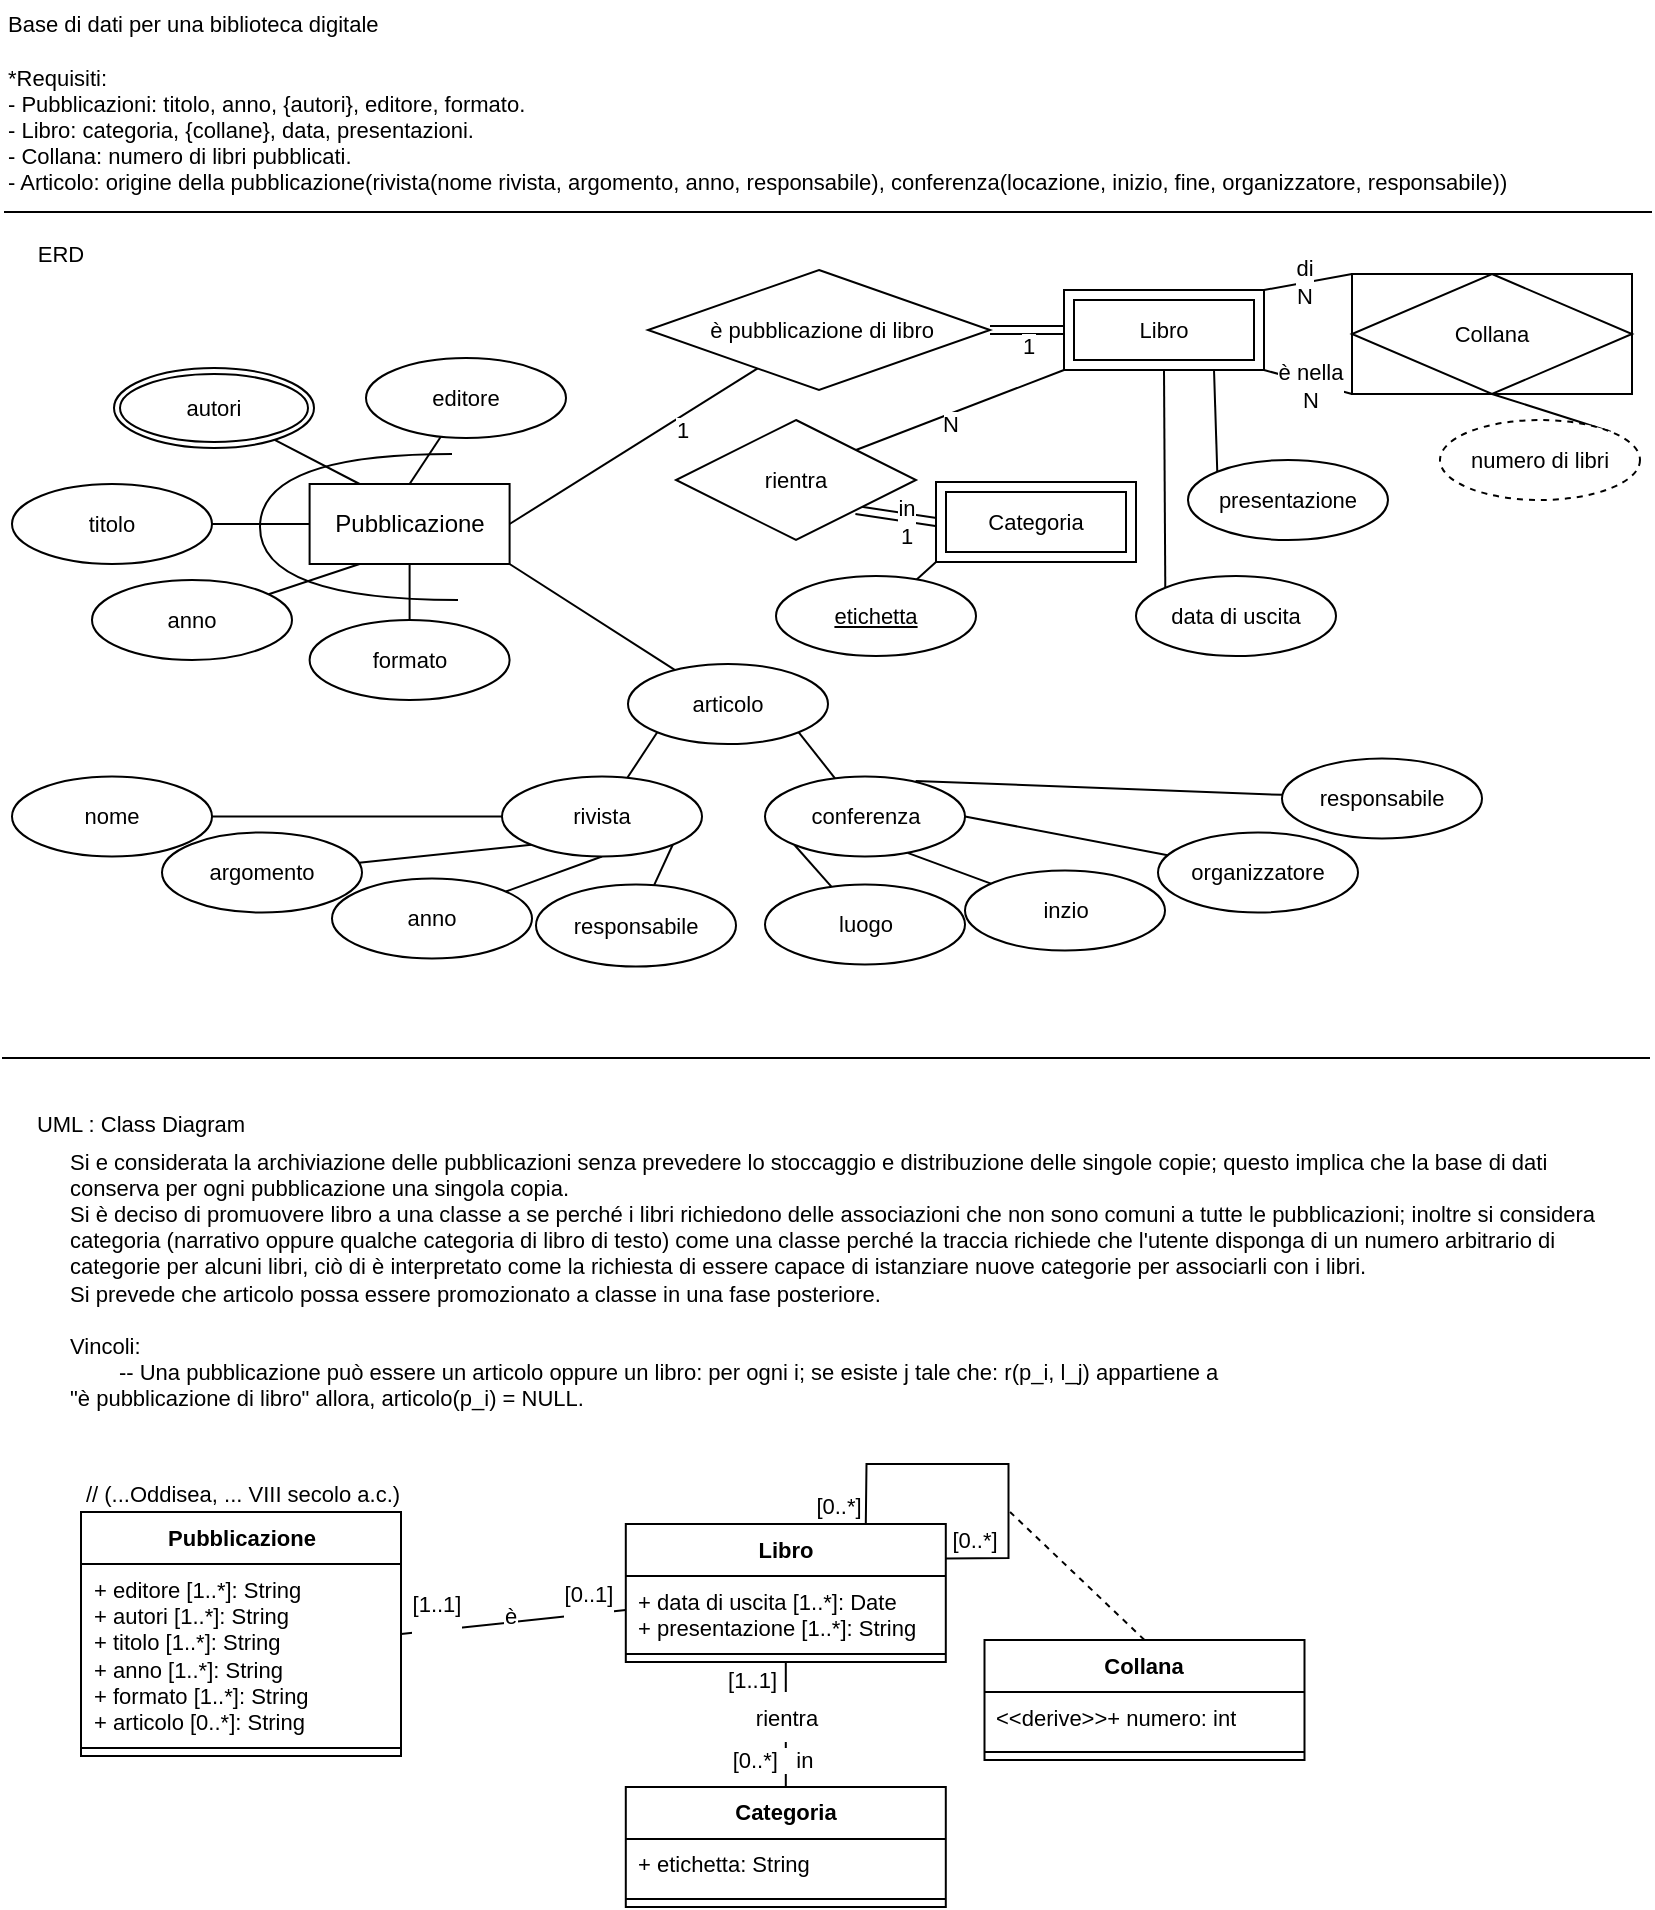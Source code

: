 <mxfile version="26.1.1">
  <diagram id="0_om-gisNnfKR0fqj2OI" name="Pagina-1">
    <mxGraphModel dx="520" dy="280" grid="0" gridSize="10" guides="1" tooltips="1" connect="1" arrows="1" fold="1" page="1" pageScale="1" pageWidth="827" pageHeight="1169" math="0" shadow="0" adaptiveColors="none">
      <root>
        <mxCell id="0" />
        <mxCell id="1" parent="0" />
        <mxCell id="30" value="Base di dati per una biblioteca digitale&lt;div&gt;&lt;br&gt;&lt;div&gt;*Requisiti:&amp;nbsp;&lt;br&gt;&lt;/div&gt;&lt;div&gt;&lt;span style=&quot;background-color: transparent;&quot;&gt;- Pubblicazioni: titolo, anno, {autori}, editore, formato.&amp;nbsp;&lt;/span&gt;&lt;/div&gt;&lt;div&gt;&lt;span style=&quot;background-color: transparent;&quot;&gt;- Libro: categoria, {collane}, data, presentazioni.&amp;nbsp;&lt;/span&gt;&lt;/div&gt;&lt;div&gt;&lt;span style=&quot;background-color: transparent;&quot;&gt;- Collana: numero di libri&amp;nbsp;pubblicati.&amp;nbsp;&lt;/span&gt;&lt;/div&gt;&lt;div&gt;&lt;span style=&quot;background-color: transparent;&quot;&gt;- Articolo: origine della pubblicazione(rivista(nome rivista, argomento, anno, responsabile), conferenza(locazione, inizio, fine, organizzatore,&amp;nbsp;responsabile))&lt;/span&gt;&lt;/div&gt;&lt;/div&gt;" style="text;html=1;align=left;verticalAlign=middle;resizable=0;points=[];autosize=1;strokeColor=none;fillColor=none;fontSize=11;movable=0;rotatable=0;deletable=0;editable=0;locked=1;connectable=0;" parent="1" vertex="1">
          <mxGeometry x="2" width="768" height="104" as="geometry" />
        </mxCell>
        <mxCell id="cX5MgIzMOypUISsRGMuU-43" style="rounded=0;orthogonalLoop=1;jettySize=auto;html=1;exitX=0.25;exitY=1;exitDx=0;exitDy=0;strokeColor=default;align=center;verticalAlign=middle;fontFamily=Helvetica;fontSize=11;fontColor=default;labelBackgroundColor=default;startFill=0;endArrow=none;movable=1;resizable=1;rotatable=1;deletable=1;editable=1;locked=0;connectable=1;" edge="1" parent="1" source="cX5MgIzMOypUISsRGMuU-30" target="cX5MgIzMOypUISsRGMuU-44">
          <mxGeometry relative="1" as="geometry">
            <mxPoint x="191.8" y="321.4" as="targetPoint" />
          </mxGeometry>
        </mxCell>
        <mxCell id="cX5MgIzMOypUISsRGMuU-45" style="rounded=0;orthogonalLoop=1;jettySize=auto;html=1;exitX=0.25;exitY=0;exitDx=0;exitDy=0;strokeColor=default;align=center;verticalAlign=middle;fontFamily=Helvetica;fontSize=11;fontColor=default;labelBackgroundColor=default;startFill=0;endArrow=none;movable=1;resizable=1;rotatable=1;deletable=1;editable=1;locked=0;connectable=1;" edge="1" parent="1" source="cX5MgIzMOypUISsRGMuU-30" target="cX5MgIzMOypUISsRGMuU-46">
          <mxGeometry relative="1" as="geometry">
            <mxPoint x="191.8" y="210.2" as="targetPoint" />
          </mxGeometry>
        </mxCell>
        <mxCell id="cX5MgIzMOypUISsRGMuU-49" style="edgeStyle=none;rounded=0;orthogonalLoop=1;jettySize=auto;html=1;exitX=0;exitY=0.5;exitDx=0;exitDy=0;entryX=1;entryY=0.5;entryDx=0;entryDy=0;strokeColor=default;align=center;verticalAlign=middle;fontFamily=Helvetica;fontSize=11;fontColor=default;labelBackgroundColor=default;startFill=0;endArrow=none;movable=1;resizable=1;rotatable=1;deletable=1;editable=1;locked=0;connectable=1;" edge="1" parent="1" source="cX5MgIzMOypUISsRGMuU-30" target="cX5MgIzMOypUISsRGMuU-42">
          <mxGeometry relative="1" as="geometry" />
        </mxCell>
        <mxCell id="cX5MgIzMOypUISsRGMuU-50" style="rounded=0;orthogonalLoop=1;jettySize=auto;html=1;exitX=0.5;exitY=0;exitDx=0;exitDy=0;strokeColor=default;align=center;verticalAlign=middle;fontFamily=Helvetica;fontSize=11;fontColor=default;labelBackgroundColor=default;startFill=0;endArrow=none;movable=1;resizable=1;rotatable=1;deletable=1;editable=1;locked=0;connectable=1;" edge="1" parent="1" source="cX5MgIzMOypUISsRGMuU-30" target="cX5MgIzMOypUISsRGMuU-51">
          <mxGeometry relative="1" as="geometry">
            <mxPoint x="210.4" y="224.2" as="targetPoint" />
          </mxGeometry>
        </mxCell>
        <mxCell id="cX5MgIzMOypUISsRGMuU-52" style="edgeStyle=none;rounded=0;orthogonalLoop=1;jettySize=auto;html=1;exitX=0.5;exitY=1;exitDx=0;exitDy=0;strokeColor=default;align=center;verticalAlign=middle;fontFamily=Helvetica;fontSize=11;fontColor=default;labelBackgroundColor=default;startFill=0;endArrow=none;movable=1;resizable=1;rotatable=1;deletable=1;editable=1;locked=0;connectable=1;" edge="1" parent="1" source="cX5MgIzMOypUISsRGMuU-30" target="cX5MgIzMOypUISsRGMuU-53">
          <mxGeometry relative="1" as="geometry">
            <mxPoint x="205" y="307.4" as="targetPoint" />
          </mxGeometry>
        </mxCell>
        <mxCell id="cX5MgIzMOypUISsRGMuU-55" style="edgeStyle=none;shape=connector;rounded=0;orthogonalLoop=1;jettySize=auto;html=1;exitX=1;exitY=0.5;exitDx=0;exitDy=0;strokeColor=default;align=center;verticalAlign=middle;fontFamily=Helvetica;fontSize=11;fontColor=default;labelBackgroundColor=default;startFill=0;endArrow=none;movable=1;resizable=1;rotatable=1;deletable=1;editable=1;locked=0;connectable=1;" edge="1" parent="1" source="cX5MgIzMOypUISsRGMuU-30" target="cX5MgIzMOypUISsRGMuU-56">
          <mxGeometry relative="1" as="geometry">
            <mxPoint x="307.6" y="237.25" as="targetPoint" />
          </mxGeometry>
        </mxCell>
        <mxCell id="cX5MgIzMOypUISsRGMuU-64" value="1" style="edgeLabel;html=1;align=center;verticalAlign=middle;resizable=1;points=[];fontFamily=Helvetica;fontSize=11;fontColor=default;labelBackgroundColor=default;movable=1;rotatable=1;deletable=1;editable=1;locked=0;connectable=1;" vertex="1" connectable="0" parent="cX5MgIzMOypUISsRGMuU-55">
          <mxGeometry x="0.395" y="1" relative="1" as="geometry">
            <mxPoint y="8" as="offset" />
          </mxGeometry>
        </mxCell>
        <mxCell id="cX5MgIzMOypUISsRGMuU-62" style="edgeStyle=none;shape=connector;rounded=0;orthogonalLoop=1;jettySize=auto;html=1;strokeColor=default;align=center;verticalAlign=middle;fontFamily=Helvetica;fontSize=11;fontColor=default;labelBackgroundColor=default;startFill=0;endArrow=none;exitX=1;exitY=1;exitDx=0;exitDy=0;movable=1;resizable=1;rotatable=1;deletable=1;editable=1;locked=0;connectable=1;" edge="1" parent="1" source="cX5MgIzMOypUISsRGMuU-30" target="cX5MgIzMOypUISsRGMuU-63">
          <mxGeometry relative="1" as="geometry">
            <mxPoint x="327.2" y="340.85" as="targetPoint" />
            <mxPoint x="275" y="269.25" as="sourcePoint" />
          </mxGeometry>
        </mxCell>
        <mxCell id="cX5MgIzMOypUISsRGMuU-30" value="Pubblicazione" style="whiteSpace=wrap;html=1;align=center;movable=1;resizable=1;rotatable=1;deletable=1;editable=1;locked=0;connectable=1;" vertex="1" parent="1">
          <mxGeometry x="154.8" y="242" width="100" height="40" as="geometry" />
        </mxCell>
        <mxCell id="cX5MgIzMOypUISsRGMuU-42" value="titolo" style="ellipse;whiteSpace=wrap;html=1;align=center;fontFamily=Helvetica;fontSize=11;fontColor=default;labelBackgroundColor=default;movable=1;resizable=1;rotatable=1;deletable=1;editable=1;locked=0;connectable=1;" vertex="1" parent="1">
          <mxGeometry x="6.0" y="242" width="100" height="40" as="geometry" />
        </mxCell>
        <mxCell id="cX5MgIzMOypUISsRGMuU-44" value="anno" style="ellipse;whiteSpace=wrap;html=1;align=center;fontFamily=Helvetica;fontSize=11;fontColor=default;labelBackgroundColor=default;movable=1;resizable=1;rotatable=1;deletable=1;editable=1;locked=0;connectable=1;" vertex="1" parent="1">
          <mxGeometry x="46.0" y="290.0" width="100" height="40" as="geometry" />
        </mxCell>
        <mxCell id="cX5MgIzMOypUISsRGMuU-46" value="autori" style="ellipse;shape=doubleEllipse;margin=3;whiteSpace=wrap;html=1;align=center;fontFamily=Helvetica;fontSize=11;fontColor=default;labelBackgroundColor=default;movable=1;resizable=1;rotatable=1;deletable=1;editable=1;locked=0;connectable=1;" vertex="1" parent="1">
          <mxGeometry x="57.0" y="184.0" width="100" height="40" as="geometry" />
        </mxCell>
        <mxCell id="cX5MgIzMOypUISsRGMuU-51" value="editore" style="ellipse;whiteSpace=wrap;html=1;align=center;fontFamily=Helvetica;fontSize=11;fontColor=default;labelBackgroundColor=default;movable=1;resizable=1;rotatable=1;deletable=1;editable=1;locked=0;connectable=1;" vertex="1" parent="1">
          <mxGeometry x="183.0" y="179.0" width="100" height="40" as="geometry" />
        </mxCell>
        <mxCell id="cX5MgIzMOypUISsRGMuU-53" value="formato" style="ellipse;whiteSpace=wrap;html=1;align=center;fontFamily=Helvetica;fontSize=11;fontColor=default;labelBackgroundColor=default;movable=1;resizable=1;rotatable=1;deletable=1;editable=1;locked=0;connectable=1;" vertex="1" parent="1">
          <mxGeometry x="154.8" y="310.0" width="100" height="40" as="geometry" />
        </mxCell>
        <mxCell id="cX5MgIzMOypUISsRGMuU-61" style="edgeStyle=none;shape=connector;rounded=0;orthogonalLoop=1;jettySize=auto;html=1;exitX=1;exitY=0.5;exitDx=0;exitDy=0;entryX=0;entryY=0.5;entryDx=0;entryDy=0;strokeColor=default;align=center;verticalAlign=middle;fontFamily=Helvetica;fontSize=11;fontColor=default;labelBackgroundColor=default;startFill=0;endArrow=none;" edge="1" parent="1" source="cX5MgIzMOypUISsRGMuU-56">
          <mxGeometry relative="1" as="geometry">
            <mxPoint x="480" y="164" as="targetPoint" />
          </mxGeometry>
        </mxCell>
        <mxCell id="cX5MgIzMOypUISsRGMuU-80" style="edgeStyle=none;shape=link;rounded=0;orthogonalLoop=1;jettySize=auto;html=1;exitX=1;exitY=0.5;exitDx=0;exitDy=0;entryX=0;entryY=0.5;entryDx=0;entryDy=0;strokeColor=default;align=center;verticalAlign=middle;fontFamily=Helvetica;fontSize=11;fontColor=default;labelBackgroundColor=default;startFill=0;endArrow=none;" edge="1" parent="1" source="cX5MgIzMOypUISsRGMuU-56" target="cX5MgIzMOypUISsRGMuU-68">
          <mxGeometry relative="1" as="geometry" />
        </mxCell>
        <mxCell id="cX5MgIzMOypUISsRGMuU-81" value="1" style="edgeLabel;html=1;align=center;verticalAlign=middle;resizable=0;points=[];fontFamily=Helvetica;fontSize=11;fontColor=default;labelBackgroundColor=default;" vertex="1" connectable="0" parent="cX5MgIzMOypUISsRGMuU-80">
          <mxGeometry x="-0.252" y="-1" relative="1" as="geometry">
            <mxPoint x="5" y="7" as="offset" />
          </mxGeometry>
        </mxCell>
        <mxCell id="cX5MgIzMOypUISsRGMuU-56" value="&amp;nbsp;è pubblicazione di libro" style="shape=rhombus;perimeter=rhombusPerimeter;whiteSpace=wrap;html=1;align=center;fontFamily=Helvetica;fontSize=11;fontColor=default;labelBackgroundColor=default;" vertex="1" parent="1">
          <mxGeometry x="324" y="135" width="171" height="60" as="geometry" />
        </mxCell>
        <mxCell id="cX5MgIzMOypUISsRGMuU-78" style="edgeStyle=none;shape=connector;rounded=0;orthogonalLoop=1;jettySize=auto;html=1;exitX=0;exitY=1;exitDx=0;exitDy=0;strokeColor=default;align=center;verticalAlign=middle;fontFamily=Helvetica;fontSize=11;fontColor=default;labelBackgroundColor=default;startFill=0;endArrow=none;" edge="1" parent="1" source="cX5MgIzMOypUISsRGMuU-63" target="cX5MgIzMOypUISsRGMuU-79">
          <mxGeometry relative="1" as="geometry">
            <mxPoint x="337.6" y="376.85" as="targetPoint" />
          </mxGeometry>
        </mxCell>
        <mxCell id="cX5MgIzMOypUISsRGMuU-84" style="edgeStyle=none;shape=connector;rounded=0;orthogonalLoop=1;jettySize=auto;html=1;exitX=1;exitY=1;exitDx=0;exitDy=0;strokeColor=default;align=center;verticalAlign=middle;fontFamily=Helvetica;fontSize=11;fontColor=default;labelBackgroundColor=default;startFill=0;endArrow=none;" edge="1" parent="1" source="cX5MgIzMOypUISsRGMuU-63" target="cX5MgIzMOypUISsRGMuU-85">
          <mxGeometry relative="1" as="geometry">
            <mxPoint x="472" y="372.85" as="targetPoint" />
          </mxGeometry>
        </mxCell>
        <mxCell id="cX5MgIzMOypUISsRGMuU-63" value="articolo" style="ellipse;whiteSpace=wrap;html=1;align=center;fontFamily=Helvetica;fontSize=11;fontColor=default;labelBackgroundColor=default;" vertex="1" parent="1">
          <mxGeometry x="314.0" y="332.0" width="100" height="40" as="geometry" />
        </mxCell>
        <mxCell id="cX5MgIzMOypUISsRGMuU-70" style="edgeStyle=none;shape=connector;rounded=0;orthogonalLoop=1;jettySize=auto;html=1;exitX=1;exitY=1;exitDx=0;exitDy=0;entryX=0;entryY=1;entryDx=0;entryDy=0;strokeColor=default;align=center;verticalAlign=middle;fontFamily=Helvetica;fontSize=11;fontColor=default;labelBackgroundColor=default;startFill=0;endArrow=none;" edge="1" parent="1" source="cX5MgIzMOypUISsRGMuU-68" target="cX5MgIzMOypUISsRGMuU-69">
          <mxGeometry relative="1" as="geometry" />
        </mxCell>
        <mxCell id="cX5MgIzMOypUISsRGMuU-72" value="è nella&lt;div&gt;N&lt;/div&gt;" style="edgeLabel;html=1;align=center;verticalAlign=middle;resizable=0;points=[];fontFamily=Helvetica;fontSize=11;fontColor=default;labelBackgroundColor=default;" vertex="1" connectable="0" parent="cX5MgIzMOypUISsRGMuU-70">
          <mxGeometry x="0.089" y="-2" relative="1" as="geometry">
            <mxPoint x="-1" y="-1" as="offset" />
          </mxGeometry>
        </mxCell>
        <mxCell id="cX5MgIzMOypUISsRGMuU-113" style="edgeStyle=none;shape=connector;rounded=0;orthogonalLoop=1;jettySize=auto;html=1;exitX=0;exitY=1;exitDx=0;exitDy=0;entryX=1;entryY=0;entryDx=0;entryDy=0;strokeColor=default;align=center;verticalAlign=middle;fontFamily=Helvetica;fontSize=11;fontColor=default;labelBackgroundColor=default;startFill=0;endArrow=none;" edge="1" parent="1" source="cX5MgIzMOypUISsRGMuU-68" target="cX5MgIzMOypUISsRGMuU-108">
          <mxGeometry relative="1" as="geometry" />
        </mxCell>
        <mxCell id="cX5MgIzMOypUISsRGMuU-117" value="N" style="edgeLabel;html=1;align=center;verticalAlign=middle;resizable=0;points=[];fontFamily=Helvetica;fontSize=11;fontColor=default;labelBackgroundColor=default;" vertex="1" connectable="0" parent="cX5MgIzMOypUISsRGMuU-113">
          <mxGeometry x="0.389" relative="1" as="geometry">
            <mxPoint x="15" y="-1" as="offset" />
          </mxGeometry>
        </mxCell>
        <mxCell id="cX5MgIzMOypUISsRGMuU-126" style="edgeStyle=none;shape=connector;rounded=0;orthogonalLoop=1;jettySize=auto;html=1;exitX=0.5;exitY=1;exitDx=0;exitDy=0;strokeColor=default;align=center;verticalAlign=middle;fontFamily=Helvetica;fontSize=11;fontColor=default;labelBackgroundColor=default;startFill=0;endArrow=none;entryX=0;entryY=0;entryDx=0;entryDy=0;" edge="1" parent="1" source="cX5MgIzMOypUISsRGMuU-68" target="cX5MgIzMOypUISsRGMuU-127">
          <mxGeometry relative="1" as="geometry">
            <mxPoint x="593.941" y="233.529" as="targetPoint" />
          </mxGeometry>
        </mxCell>
        <mxCell id="cX5MgIzMOypUISsRGMuU-128" style="edgeStyle=none;shape=connector;rounded=0;orthogonalLoop=1;jettySize=auto;html=1;exitX=0.75;exitY=1;exitDx=0;exitDy=0;strokeColor=default;align=center;verticalAlign=middle;fontFamily=Helvetica;fontSize=11;fontColor=default;labelBackgroundColor=default;startFill=0;endArrow=none;entryX=0;entryY=0;entryDx=0;entryDy=0;" edge="1" parent="1" source="cX5MgIzMOypUISsRGMuU-68" target="cX5MgIzMOypUISsRGMuU-129">
          <mxGeometry relative="1" as="geometry">
            <mxPoint x="606.647" y="239.177" as="targetPoint" />
          </mxGeometry>
        </mxCell>
        <mxCell id="cX5MgIzMOypUISsRGMuU-68" value="Libro" style="shape=ext;margin=3;double=1;whiteSpace=wrap;html=1;align=center;fontFamily=Helvetica;fontSize=11;fontColor=default;labelBackgroundColor=default;" vertex="1" parent="1">
          <mxGeometry x="532" y="145" width="100" height="40" as="geometry" />
        </mxCell>
        <mxCell id="cX5MgIzMOypUISsRGMuU-71" style="edgeStyle=none;shape=connector;rounded=0;orthogonalLoop=1;jettySize=auto;html=1;exitX=0;exitY=0;exitDx=0;exitDy=0;entryX=1;entryY=0;entryDx=0;entryDy=0;strokeColor=default;align=center;verticalAlign=middle;fontFamily=Helvetica;fontSize=11;fontColor=default;labelBackgroundColor=default;startFill=0;endArrow=none;" edge="1" parent="1" source="cX5MgIzMOypUISsRGMuU-69" target="cX5MgIzMOypUISsRGMuU-68">
          <mxGeometry relative="1" as="geometry" />
        </mxCell>
        <mxCell id="cX5MgIzMOypUISsRGMuU-74" value="di&lt;div&gt;N&lt;/div&gt;" style="edgeLabel;html=1;align=center;verticalAlign=middle;resizable=0;points=[];fontFamily=Helvetica;fontSize=11;fontColor=default;labelBackgroundColor=default;" vertex="1" connectable="0" parent="cX5MgIzMOypUISsRGMuU-71">
          <mxGeometry x="-0.311" y="-1" relative="1" as="geometry">
            <mxPoint x="-9" y="2" as="offset" />
          </mxGeometry>
        </mxCell>
        <mxCell id="cX5MgIzMOypUISsRGMuU-75" style="edgeStyle=none;shape=connector;rounded=0;orthogonalLoop=1;jettySize=auto;html=1;exitX=0.5;exitY=1;exitDx=0;exitDy=0;strokeColor=default;align=center;verticalAlign=middle;fontFamily=Helvetica;fontSize=11;fontColor=default;labelBackgroundColor=default;startFill=0;endArrow=none;entryX=1;entryY=0;entryDx=0;entryDy=0;" edge="1" parent="1" source="cX5MgIzMOypUISsRGMuU-69" target="cX5MgIzMOypUISsRGMuU-77">
          <mxGeometry relative="1" as="geometry">
            <mxPoint x="728.024" y="214.504" as="targetPoint" />
          </mxGeometry>
        </mxCell>
        <mxCell id="cX5MgIzMOypUISsRGMuU-69" value="Collana" style="shape=associativeEntity;whiteSpace=wrap;html=1;align=center;fontFamily=Helvetica;fontSize=11;fontColor=default;labelBackgroundColor=default;" vertex="1" parent="1">
          <mxGeometry x="676" y="137" width="140" height="60" as="geometry" />
        </mxCell>
        <mxCell id="cX5MgIzMOypUISsRGMuU-77" value="numero di libri" style="ellipse;whiteSpace=wrap;html=1;align=center;dashed=1;fontFamily=Helvetica;fontSize=11;fontColor=default;labelBackgroundColor=default;" vertex="1" parent="1">
          <mxGeometry x="720.0" y="210.0" width="100" height="40" as="geometry" />
        </mxCell>
        <mxCell id="cX5MgIzMOypUISsRGMuU-86" style="edgeStyle=none;shape=connector;rounded=0;orthogonalLoop=1;jettySize=auto;html=1;exitX=0;exitY=0.5;exitDx=0;exitDy=0;strokeColor=default;align=center;verticalAlign=middle;fontFamily=Helvetica;fontSize=11;fontColor=default;labelBackgroundColor=default;startFill=0;endArrow=none;" edge="1" parent="1" source="cX5MgIzMOypUISsRGMuU-79" target="cX5MgIzMOypUISsRGMuU-87">
          <mxGeometry relative="1" as="geometry">
            <mxPoint x="170.0" y="418.25" as="targetPoint" />
            <mxPoint x="233.6" y="402.05" as="sourcePoint" />
          </mxGeometry>
        </mxCell>
        <mxCell id="cX5MgIzMOypUISsRGMuU-88" style="edgeStyle=none;shape=connector;rounded=0;orthogonalLoop=1;jettySize=auto;html=1;exitX=0;exitY=1;exitDx=0;exitDy=0;strokeColor=default;align=center;verticalAlign=middle;fontFamily=Helvetica;fontSize=11;fontColor=default;labelBackgroundColor=default;startFill=0;endArrow=none;" edge="1" parent="1" source="cX5MgIzMOypUISsRGMuU-79" target="cX5MgIzMOypUISsRGMuU-89">
          <mxGeometry relative="1" as="geometry">
            <mxPoint x="264.4" y="426.25" as="targetPoint" />
            <mxPoint x="248.245" y="416.192" as="sourcePoint" />
          </mxGeometry>
        </mxCell>
        <mxCell id="cX5MgIzMOypUISsRGMuU-93" style="edgeStyle=none;shape=connector;rounded=0;orthogonalLoop=1;jettySize=auto;html=1;exitX=0.5;exitY=1;exitDx=0;exitDy=0;strokeColor=default;align=center;verticalAlign=middle;fontFamily=Helvetica;fontSize=11;fontColor=default;labelBackgroundColor=default;startFill=0;endArrow=none;" edge="1" parent="1" source="cX5MgIzMOypUISsRGMuU-79" target="cX5MgIzMOypUISsRGMuU-94">
          <mxGeometry relative="1" as="geometry">
            <mxPoint x="248.8" y="454.45" as="targetPoint" />
          </mxGeometry>
        </mxCell>
        <mxCell id="cX5MgIzMOypUISsRGMuU-95" style="edgeStyle=none;shape=connector;rounded=0;orthogonalLoop=1;jettySize=auto;html=1;exitX=1;exitY=1;exitDx=0;exitDy=0;strokeColor=default;align=center;verticalAlign=middle;fontFamily=Helvetica;fontSize=11;fontColor=default;labelBackgroundColor=default;startFill=0;endArrow=none;" edge="1" parent="1" source="cX5MgIzMOypUISsRGMuU-79" target="cX5MgIzMOypUISsRGMuU-96">
          <mxGeometry relative="1" as="geometry">
            <mxPoint x="336" y="455.25" as="targetPoint" />
          </mxGeometry>
        </mxCell>
        <mxCell id="cX5MgIzMOypUISsRGMuU-79" value="rivista" style="ellipse;whiteSpace=wrap;html=1;align=center;fontFamily=Helvetica;fontSize=11;fontColor=default;labelBackgroundColor=default;" vertex="1" parent="1">
          <mxGeometry x="251.0" y="388.25" width="100" height="40" as="geometry" />
        </mxCell>
        <mxCell id="cX5MgIzMOypUISsRGMuU-97" style="edgeStyle=none;shape=connector;rounded=0;orthogonalLoop=1;jettySize=auto;html=1;exitX=0;exitY=1;exitDx=0;exitDy=0;strokeColor=default;align=center;verticalAlign=middle;fontFamily=Helvetica;fontSize=11;fontColor=default;labelBackgroundColor=default;startFill=0;endArrow=none;" edge="1" parent="1" source="cX5MgIzMOypUISsRGMuU-85" target="cX5MgIzMOypUISsRGMuU-98">
          <mxGeometry relative="1" as="geometry">
            <mxPoint x="411.4" y="442.45" as="targetPoint" />
          </mxGeometry>
        </mxCell>
        <mxCell id="cX5MgIzMOypUISsRGMuU-99" style="edgeStyle=none;shape=connector;rounded=0;orthogonalLoop=1;jettySize=auto;html=1;exitX=0.713;exitY=0.955;exitDx=0;exitDy=0;strokeColor=default;align=center;verticalAlign=middle;fontFamily=Helvetica;fontSize=11;fontColor=default;labelBackgroundColor=default;startFill=0;endArrow=none;exitPerimeter=0;" edge="1" parent="1" source="cX5MgIzMOypUISsRGMuU-85" target="cX5MgIzMOypUISsRGMuU-100">
          <mxGeometry relative="1" as="geometry">
            <mxPoint x="525" y="435.25" as="targetPoint" />
          </mxGeometry>
        </mxCell>
        <mxCell id="cX5MgIzMOypUISsRGMuU-101" style="edgeStyle=none;shape=connector;rounded=0;orthogonalLoop=1;jettySize=auto;html=1;strokeColor=default;align=center;verticalAlign=middle;fontFamily=Helvetica;fontSize=11;fontColor=default;labelBackgroundColor=default;startFill=0;endArrow=none;exitX=1;exitY=0.5;exitDx=0;exitDy=0;" edge="1" parent="1" source="cX5MgIzMOypUISsRGMuU-85" target="cX5MgIzMOypUISsRGMuU-102">
          <mxGeometry relative="1" as="geometry">
            <mxPoint x="646.6" y="444.85" as="targetPoint" />
          </mxGeometry>
        </mxCell>
        <mxCell id="cX5MgIzMOypUISsRGMuU-103" style="edgeStyle=none;shape=connector;rounded=0;orthogonalLoop=1;jettySize=auto;html=1;exitX=0.753;exitY=0.055;exitDx=0;exitDy=0;strokeColor=default;align=center;verticalAlign=middle;fontFamily=Helvetica;fontSize=11;fontColor=default;labelBackgroundColor=default;startFill=0;endArrow=none;exitPerimeter=0;" edge="1" parent="1" source="cX5MgIzMOypUISsRGMuU-85" target="cX5MgIzMOypUISsRGMuU-104">
          <mxGeometry relative="1" as="geometry">
            <mxPoint x="761.8" y="446.45" as="targetPoint" />
          </mxGeometry>
        </mxCell>
        <mxCell id="cX5MgIzMOypUISsRGMuU-85" value="conferenza" style="ellipse;whiteSpace=wrap;html=1;align=center;fontFamily=Helvetica;fontSize=11;fontColor=default;labelBackgroundColor=default;" vertex="1" parent="1">
          <mxGeometry x="382.5" y="388.25" width="100" height="40" as="geometry" />
        </mxCell>
        <mxCell id="cX5MgIzMOypUISsRGMuU-87" value="nome" style="ellipse;whiteSpace=wrap;html=1;align=center;fontFamily=Helvetica;fontSize=11;fontColor=default;labelBackgroundColor=default;" vertex="1" parent="1">
          <mxGeometry x="6.0" y="388.25" width="100" height="40" as="geometry" />
        </mxCell>
        <mxCell id="cX5MgIzMOypUISsRGMuU-89" value="argomento" style="ellipse;whiteSpace=wrap;html=1;align=center;fontFamily=Helvetica;fontSize=11;fontColor=default;labelBackgroundColor=default;" vertex="1" parent="1">
          <mxGeometry x="81.0" y="416.25" width="100" height="40" as="geometry" />
        </mxCell>
        <mxCell id="cX5MgIzMOypUISsRGMuU-92" value="" style="endArrow=none;html=1;rounded=0;strokeColor=default;align=center;verticalAlign=middle;fontFamily=Helvetica;fontSize=11;fontColor=default;labelBackgroundColor=default;edgeStyle=orthogonalEdgeStyle;curved=1;movable=1;resizable=1;rotatable=1;deletable=1;editable=1;locked=0;connectable=1;" edge="1" parent="1">
          <mxGeometry relative="1" as="geometry">
            <mxPoint x="229" y="300" as="sourcePoint" />
            <mxPoint x="226" y="227" as="targetPoint" />
            <Array as="points">
              <mxPoint x="130" y="300" />
              <mxPoint x="130" y="227" />
            </Array>
          </mxGeometry>
        </mxCell>
        <mxCell id="cX5MgIzMOypUISsRGMuU-94" value="anno" style="ellipse;whiteSpace=wrap;html=1;align=center;fontFamily=Helvetica;fontSize=11;fontColor=default;labelBackgroundColor=default;" vertex="1" parent="1">
          <mxGeometry x="166.0" y="439.25" width="100" height="40" as="geometry" />
        </mxCell>
        <mxCell id="cX5MgIzMOypUISsRGMuU-96" value="responsabile" style="ellipse;whiteSpace=wrap;html=1;align=center;fontFamily=Helvetica;fontSize=11;fontColor=default;labelBackgroundColor=default;" vertex="1" parent="1">
          <mxGeometry x="268" y="442.25" width="100" height="41" as="geometry" />
        </mxCell>
        <mxCell id="cX5MgIzMOypUISsRGMuU-98" value="luogo" style="ellipse;whiteSpace=wrap;html=1;align=center;fontFamily=Helvetica;fontSize=11;fontColor=default;labelBackgroundColor=default;" vertex="1" parent="1">
          <mxGeometry x="382.5" y="442.25" width="100" height="40" as="geometry" />
        </mxCell>
        <mxCell id="cX5MgIzMOypUISsRGMuU-100" value="inzio" style="ellipse;whiteSpace=wrap;html=1;align=center;fontFamily=Helvetica;fontSize=11;fontColor=default;labelBackgroundColor=default;" vertex="1" parent="1">
          <mxGeometry x="482.5" y="435.25" width="100" height="40" as="geometry" />
        </mxCell>
        <mxCell id="cX5MgIzMOypUISsRGMuU-102" value="organizzatore" style="ellipse;whiteSpace=wrap;html=1;align=center;fontFamily=Helvetica;fontSize=11;fontColor=default;labelBackgroundColor=default;" vertex="1" parent="1">
          <mxGeometry x="579.0" y="416.25" width="100" height="40" as="geometry" />
        </mxCell>
        <mxCell id="cX5MgIzMOypUISsRGMuU-104" value="responsabile" style="ellipse;whiteSpace=wrap;html=1;align=center;fontFamily=Helvetica;fontSize=11;fontColor=default;labelBackgroundColor=default;" vertex="1" parent="1">
          <mxGeometry x="641.0" y="379.25" width="100" height="40" as="geometry" />
        </mxCell>
        <mxCell id="cX5MgIzMOypUISsRGMuU-123" style="edgeStyle=none;shape=connector;rounded=0;orthogonalLoop=1;jettySize=auto;html=1;exitX=0;exitY=1;exitDx=0;exitDy=0;strokeColor=default;align=center;verticalAlign=middle;fontFamily=Helvetica;fontSize=11;fontColor=default;labelBackgroundColor=default;startFill=0;endArrow=none;" edge="1" parent="1" source="cX5MgIzMOypUISsRGMuU-107" target="cX5MgIzMOypUISsRGMuU-124">
          <mxGeometry relative="1" as="geometry">
            <mxPoint x="460.294" y="297.529" as="targetPoint" />
          </mxGeometry>
        </mxCell>
        <mxCell id="cX5MgIzMOypUISsRGMuU-107" value="Categoria" style="shape=ext;margin=3;double=1;whiteSpace=wrap;html=1;align=center;fontFamily=Helvetica;fontSize=11;fontColor=default;labelBackgroundColor=default;" vertex="1" parent="1">
          <mxGeometry x="468" y="241" width="100" height="40" as="geometry" />
        </mxCell>
        <mxCell id="cX5MgIzMOypUISsRGMuU-114" style="edgeStyle=none;shape=link;rounded=0;orthogonalLoop=1;jettySize=auto;html=1;exitX=1;exitY=1;exitDx=0;exitDy=0;entryX=0;entryY=0.5;entryDx=0;entryDy=0;strokeColor=default;align=center;verticalAlign=middle;fontFamily=Helvetica;fontSize=11;fontColor=default;labelBackgroundColor=default;startFill=0;endArrow=none;" edge="1" parent="1" source="cX5MgIzMOypUISsRGMuU-108" target="cX5MgIzMOypUISsRGMuU-107">
          <mxGeometry relative="1" as="geometry" />
        </mxCell>
        <mxCell id="cX5MgIzMOypUISsRGMuU-118" value="in&lt;div&gt;1&lt;/div&gt;" style="edgeLabel;html=1;align=center;verticalAlign=middle;resizable=0;points=[];fontFamily=Helvetica;fontSize=11;fontColor=default;labelBackgroundColor=default;" vertex="1" connectable="0" parent="cX5MgIzMOypUISsRGMuU-114">
          <mxGeometry x="-0.145" y="-1" relative="1" as="geometry">
            <mxPoint x="8" y="2" as="offset" />
          </mxGeometry>
        </mxCell>
        <mxCell id="cX5MgIzMOypUISsRGMuU-108" value="rientra" style="shape=rhombus;perimeter=rhombusPerimeter;whiteSpace=wrap;html=1;align=center;fontFamily=Helvetica;fontSize=11;fontColor=default;labelBackgroundColor=default;" vertex="1" parent="1">
          <mxGeometry x="338" y="210" width="120" height="60" as="geometry" />
        </mxCell>
        <mxCell id="cX5MgIzMOypUISsRGMuU-111" value="" style="line;strokeWidth=1;rotatable=0;dashed=0;labelPosition=right;align=left;verticalAlign=middle;spacingTop=0;spacingLeft=6;points=[];portConstraint=eastwest;fontFamily=Helvetica;fontSize=11;fontColor=default;labelBackgroundColor=default;" vertex="1" parent="1">
          <mxGeometry x="2" y="101" width="824" height="10" as="geometry" />
        </mxCell>
        <mxCell id="cX5MgIzMOypUISsRGMuU-112" value="ERD" style="text;html=1;align=center;verticalAlign=middle;resizable=0;points=[];autosize=1;strokeColor=none;fillColor=none;fontFamily=Helvetica;fontSize=11;fontColor=default;labelBackgroundColor=default;" vertex="1" parent="1">
          <mxGeometry x="9" y="114" width="41" height="25" as="geometry" />
        </mxCell>
        <mxCell id="cX5MgIzMOypUISsRGMuU-124" value="etichetta" style="ellipse;whiteSpace=wrap;html=1;align=center;fontStyle=4;fontFamily=Helvetica;fontSize=11;fontColor=default;labelBackgroundColor=default;" vertex="1" parent="1">
          <mxGeometry x="388.004" y="287.999" width="100" height="40" as="geometry" />
        </mxCell>
        <mxCell id="cX5MgIzMOypUISsRGMuU-127" value="data di uscita" style="ellipse;whiteSpace=wrap;html=1;align=center;fontFamily=Helvetica;fontSize=11;fontColor=default;labelBackgroundColor=default;" vertex="1" parent="1">
          <mxGeometry x="568.001" y="287.999" width="100" height="40" as="geometry" />
        </mxCell>
        <mxCell id="cX5MgIzMOypUISsRGMuU-129" value="presentazione" style="ellipse;whiteSpace=wrap;html=1;align=center;fontFamily=Helvetica;fontSize=11;fontColor=default;labelBackgroundColor=default;" vertex="1" parent="1">
          <mxGeometry x="593.997" y="229.997" width="100" height="40" as="geometry" />
        </mxCell>
        <mxCell id="cX5MgIzMOypUISsRGMuU-130" value="" style="line;strokeWidth=1;rotatable=0;dashed=0;labelPosition=right;align=left;verticalAlign=middle;spacingTop=0;spacingLeft=6;points=[];portConstraint=eastwest;fontFamily=Helvetica;fontSize=11;fontColor=default;labelBackgroundColor=default;movable=0;resizable=0;deletable=0;editable=0;locked=1;connectable=0;" vertex="1" parent="1">
          <mxGeometry x="1" y="524" width="824" height="10" as="geometry" />
        </mxCell>
        <mxCell id="cX5MgIzMOypUISsRGMuU-131" value="UML : Class Diagram" style="text;html=1;align=center;verticalAlign=middle;resizable=0;points=[];autosize=1;strokeColor=none;fillColor=none;fontFamily=Helvetica;fontSize=11;fontColor=default;labelBackgroundColor=default;movable=0;rotatable=0;deletable=0;editable=0;locked=1;connectable=0;" vertex="1" parent="1">
          <mxGeometry x="9" y="549" width="122" height="25" as="geometry" />
        </mxCell>
        <mxCell id="cX5MgIzMOypUISsRGMuU-132" value="Si e considerata la archiviazione delle pubblicazioni senza prevedere lo stoccaggio e distribuzione delle singole copie; questo implica che la base di dati&amp;nbsp;&lt;div&gt;conserva per ogni pubblicazione una singola copia.&lt;div&gt;Si è deciso di promuovere libro a una classe a se perché i libri richiedono delle associazioni che non sono comuni a tutte le pubblicazioni; inoltre si considera&amp;nbsp;&lt;/div&gt;&lt;div&gt;categoria (narrativo oppure qualche categoria di libro di testo) come una classe perché la traccia richiede che l&#39;utente disponga di un numero arbitrario di&amp;nbsp;&lt;/div&gt;&lt;div&gt;categorie per alcuni libri, ciò di è interpretato come la&amp;nbsp;&lt;span style=&quot;background-color: light-dark(#ffffff, var(--ge-dark-color, #121212)); color: light-dark(rgb(0, 0, 0), rgb(255, 255, 255));&quot;&gt;richiesta di essere capace di istanziare nuove categorie per associarli con i libri.&lt;/span&gt;&lt;/div&gt;&lt;div&gt;Si prevede che articolo&lt;span style=&quot;background-color: light-dark(#ffffff, var(--ge-dark-color, #121212)); color: light-dark(rgb(0, 0, 0), rgb(255, 255, 255));&quot;&gt;&amp;nbsp;possa essere promozionato a classe in una fase posteriore.&lt;/span&gt;&lt;/div&gt;&lt;div&gt;&lt;br&gt;&lt;/div&gt;&lt;div&gt;Vincoli:&lt;br&gt;&lt;/div&gt;&lt;div&gt;&lt;span style=&quot;white-space: pre;&quot;&gt;&#x9;&lt;/span&gt;--&amp;nbsp;Una pubblicazione può essere un articolo oppure un libro: per ogni i; se esiste j tale che: r(p_i, l_j) appartiene a&lt;/div&gt;&lt;div&gt;&quot;è pubblicazione di libro&quot; allora, articolo(p_i) = NULL.&lt;/div&gt;&lt;div&gt;&lt;br&gt;&lt;/div&gt;&lt;div&gt;&lt;br&gt;&lt;/div&gt;&lt;div&gt;&lt;br&gt;&lt;/div&gt;&lt;div&gt;&lt;br&gt;&lt;/div&gt;&lt;div&gt;&lt;br&gt;&lt;/div&gt;&lt;/div&gt;" style="text;html=1;align=left;verticalAlign=middle;resizable=0;points=[];autosize=1;strokeColor=none;fillColor=none;fontFamily=Helvetica;fontSize=11;fontColor=default;labelBackgroundColor=default;movable=0;rotatable=0;deletable=0;editable=0;locked=1;connectable=0;" vertex="1" parent="1">
          <mxGeometry x="33" y="568" width="784" height="210" as="geometry" />
        </mxCell>
        <mxCell id="cX5MgIzMOypUISsRGMuU-139" style="edgeStyle=none;shape=connector;rounded=0;orthogonalLoop=1;jettySize=auto;html=1;exitX=1;exitY=0.5;exitDx=0;exitDy=0;strokeColor=default;align=center;verticalAlign=middle;fontFamily=Helvetica;fontSize=11;fontColor=default;labelBackgroundColor=default;startFill=0;endArrow=none;" edge="1" parent="1" source="cX5MgIzMOypUISsRGMuU-134" target="cX5MgIzMOypUISsRGMuU-140">
          <mxGeometry relative="1" as="geometry">
            <mxPoint x="286.441" y="769.529" as="targetPoint" />
          </mxGeometry>
        </mxCell>
        <mxCell id="cX5MgIzMOypUISsRGMuU-150" value="[1..1]&lt;div&gt;&lt;br&gt;&lt;/div&gt;" style="edgeLabel;html=1;align=center;verticalAlign=middle;resizable=0;points=[];fontFamily=Helvetica;fontSize=11;fontColor=default;labelBackgroundColor=default;" vertex="1" connectable="0" parent="cX5MgIzMOypUISsRGMuU-139">
          <mxGeometry x="-0.185" y="-1" relative="1" as="geometry">
            <mxPoint x="-29" y="-4" as="offset" />
          </mxGeometry>
        </mxCell>
        <mxCell id="cX5MgIzMOypUISsRGMuU-151" value="[0..1]&lt;div&gt;&lt;br&gt;&lt;/div&gt;" style="edgeLabel;html=1;align=center;verticalAlign=middle;resizable=0;points=[];fontFamily=Helvetica;fontSize=11;fontColor=default;labelBackgroundColor=default;" vertex="1" connectable="0" parent="cX5MgIzMOypUISsRGMuU-139">
          <mxGeometry x="-0.185" y="-1" relative="1" as="geometry">
            <mxPoint x="47" y="-9" as="offset" />
          </mxGeometry>
        </mxCell>
        <mxCell id="cX5MgIzMOypUISsRGMuU-134" value="Pubblicazione" style="swimlane;fontStyle=1;align=center;verticalAlign=top;childLayout=stackLayout;horizontal=1;startSize=26;horizontalStack=0;resizeParent=1;resizeParentMax=0;resizeLast=0;collapsible=1;marginBottom=0;whiteSpace=wrap;html=1;fontFamily=Helvetica;fontSize=11;fontColor=default;labelBackgroundColor=default;" vertex="1" parent="1">
          <mxGeometry x="40.5" y="756" width="160" height="122" as="geometry">
            <mxRectangle x="36.25" y="840" width="90" height="26" as="alternateBounds" />
          </mxGeometry>
        </mxCell>
        <mxCell id="cX5MgIzMOypUISsRGMuU-135" value="+ editore [1..*]: String&lt;div&gt;+ autori [1..*]: String&lt;/div&gt;&lt;div&gt;+ titolo [1..*]: String&lt;/div&gt;&lt;div&gt;+ anno [1..*]: String&lt;/div&gt;&lt;div&gt;+ formato [1..*]: String&lt;/div&gt;&lt;div&gt;+ articolo [0..*]: String&lt;/div&gt;" style="text;strokeColor=none;fillColor=none;align=left;verticalAlign=top;spacingLeft=4;spacingRight=4;overflow=hidden;rotatable=0;points=[[0,0.5],[1,0.5]];portConstraint=eastwest;whiteSpace=wrap;html=1;fontFamily=Helvetica;fontSize=11;fontColor=default;labelBackgroundColor=default;" vertex="1" parent="cX5MgIzMOypUISsRGMuU-134">
          <mxGeometry y="26" width="160" height="88" as="geometry" />
        </mxCell>
        <mxCell id="cX5MgIzMOypUISsRGMuU-136" value="" style="line;strokeWidth=1;fillColor=none;align=left;verticalAlign=middle;spacingTop=-1;spacingLeft=3;spacingRight=3;rotatable=0;labelPosition=right;points=[];portConstraint=eastwest;strokeColor=inherit;fontFamily=Helvetica;fontSize=11;fontColor=default;labelBackgroundColor=default;" vertex="1" parent="cX5MgIzMOypUISsRGMuU-134">
          <mxGeometry y="114" width="160" height="8" as="geometry" />
        </mxCell>
        <mxCell id="cX5MgIzMOypUISsRGMuU-138" value="// (...Oddisea, ... VIII secolo a.c.)" style="text;html=1;align=center;verticalAlign=middle;resizable=0;points=[];autosize=1;strokeColor=none;fillColor=none;fontFamily=Helvetica;fontSize=11;fontColor=default;labelBackgroundColor=default;" vertex="1" parent="1">
          <mxGeometry x="33" y="734" width="175" height="25" as="geometry" />
        </mxCell>
        <mxCell id="cX5MgIzMOypUISsRGMuU-148" style="edgeStyle=none;shape=connector;rounded=0;orthogonalLoop=1;jettySize=auto;html=1;exitX=0.5;exitY=1;exitDx=0;exitDy=0;entryX=0.5;entryY=0;entryDx=0;entryDy=0;strokeColor=default;align=center;verticalAlign=middle;fontFamily=Helvetica;fontSize=11;fontColor=default;labelBackgroundColor=default;startFill=0;endArrow=none;" edge="1" parent="1" source="cX5MgIzMOypUISsRGMuU-155" target="cX5MgIzMOypUISsRGMuU-144">
          <mxGeometry relative="1" as="geometry" />
        </mxCell>
        <mxCell id="cX5MgIzMOypUISsRGMuU-153" value="[0..*]&amp;nbsp; &amp;nbsp;in" style="edgeLabel;html=1;align=center;verticalAlign=middle;resizable=0;points=[];fontFamily=Helvetica;fontSize=11;fontColor=default;labelBackgroundColor=default;" vertex="1" connectable="0" parent="cX5MgIzMOypUISsRGMuU-148">
          <mxGeometry x="0.354" y="-2" relative="1" as="geometry">
            <mxPoint x="-5" y="-6" as="offset" />
          </mxGeometry>
        </mxCell>
        <mxCell id="cX5MgIzMOypUISsRGMuU-140" value="Libro" style="swimlane;fontStyle=1;align=center;verticalAlign=top;childLayout=stackLayout;horizontal=1;startSize=26;horizontalStack=0;resizeParent=1;resizeParentMax=0;resizeLast=0;collapsible=1;marginBottom=0;whiteSpace=wrap;html=1;fontFamily=Helvetica;fontSize=11;fontColor=default;labelBackgroundColor=default;" vertex="1" parent="1">
          <mxGeometry x="312.901" y="761.999" width="160" height="69" as="geometry">
            <mxRectangle x="312.901" y="761.999" width="59" height="26" as="alternateBounds" />
          </mxGeometry>
        </mxCell>
        <mxCell id="cX5MgIzMOypUISsRGMuU-141" value="+ data di uscita [1..*]: Date&lt;div&gt;+ presentazione [1..*]: String&lt;/div&gt;" style="text;strokeColor=none;fillColor=none;align=left;verticalAlign=top;spacingLeft=4;spacingRight=4;overflow=hidden;rotatable=0;points=[[0,0.5],[1,0.5]];portConstraint=eastwest;whiteSpace=wrap;html=1;fontFamily=Helvetica;fontSize=11;fontColor=default;labelBackgroundColor=default;" vertex="1" parent="cX5MgIzMOypUISsRGMuU-140">
          <mxGeometry y="26" width="160" height="35" as="geometry" />
        </mxCell>
        <mxCell id="cX5MgIzMOypUISsRGMuU-142" value="" style="line;strokeWidth=1;fillColor=none;align=left;verticalAlign=middle;spacingTop=-1;spacingLeft=3;spacingRight=3;rotatable=0;labelPosition=right;points=[];portConstraint=eastwest;strokeColor=inherit;fontFamily=Helvetica;fontSize=11;fontColor=default;labelBackgroundColor=default;" vertex="1" parent="cX5MgIzMOypUISsRGMuU-140">
          <mxGeometry y="61" width="160" height="8" as="geometry" />
        </mxCell>
        <mxCell id="cX5MgIzMOypUISsRGMuU-144" value="Categoria" style="swimlane;fontStyle=1;align=center;verticalAlign=top;childLayout=stackLayout;horizontal=1;startSize=26;horizontalStack=0;resizeParent=1;resizeParentMax=0;resizeLast=0;collapsible=1;marginBottom=0;whiteSpace=wrap;html=1;fontFamily=Helvetica;fontSize=11;fontColor=default;labelBackgroundColor=default;" vertex="1" parent="1">
          <mxGeometry x="312.9" y="893.48" width="160" height="60" as="geometry">
            <mxRectangle x="312.9" y="893.48" width="83" height="26" as="alternateBounds" />
          </mxGeometry>
        </mxCell>
        <mxCell id="cX5MgIzMOypUISsRGMuU-145" value="+ etichetta: String" style="text;strokeColor=none;fillColor=none;align=left;verticalAlign=top;spacingLeft=4;spacingRight=4;overflow=hidden;rotatable=0;points=[[0,0.5],[1,0.5]];portConstraint=eastwest;whiteSpace=wrap;html=1;fontFamily=Helvetica;fontSize=11;fontColor=default;labelBackgroundColor=default;" vertex="1" parent="cX5MgIzMOypUISsRGMuU-144">
          <mxGeometry y="26" width="160" height="26" as="geometry" />
        </mxCell>
        <mxCell id="cX5MgIzMOypUISsRGMuU-146" value="" style="line;strokeWidth=1;fillColor=none;align=left;verticalAlign=middle;spacingTop=-1;spacingLeft=3;spacingRight=3;rotatable=0;labelPosition=right;points=[];portConstraint=eastwest;strokeColor=inherit;fontFamily=Helvetica;fontSize=11;fontColor=default;labelBackgroundColor=default;" vertex="1" parent="cX5MgIzMOypUISsRGMuU-144">
          <mxGeometry y="52" width="160" height="8" as="geometry" />
        </mxCell>
        <mxCell id="cX5MgIzMOypUISsRGMuU-154" value="[1..1]&amp;nbsp; &amp;nbsp; &amp;nbsp; &amp;nbsp;&amp;nbsp;" style="text;html=1;align=center;verticalAlign=middle;resizable=0;points=[];autosize=1;strokeColor=none;fillColor=none;fontFamily=Helvetica;fontSize=11;fontColor=default;labelBackgroundColor=default;" vertex="1" parent="1">
          <mxGeometry x="354.75" y="827" width="67" height="25" as="geometry" />
        </mxCell>
        <mxCell id="cX5MgIzMOypUISsRGMuU-156" value="" style="edgeStyle=none;shape=connector;rounded=0;orthogonalLoop=1;jettySize=auto;html=1;exitX=0.5;exitY=1;exitDx=0;exitDy=0;entryX=0.5;entryY=0;entryDx=0;entryDy=0;strokeColor=default;align=center;verticalAlign=middle;fontFamily=Helvetica;fontSize=11;fontColor=default;labelBackgroundColor=default;startFill=0;endArrow=none;" edge="1" parent="1" source="cX5MgIzMOypUISsRGMuU-140" target="cX5MgIzMOypUISsRGMuU-155">
          <mxGeometry relative="1" as="geometry">
            <mxPoint x="393.1" y="831" as="sourcePoint" />
            <mxPoint x="393.1" y="893" as="targetPoint" />
          </mxGeometry>
        </mxCell>
        <mxCell id="cX5MgIzMOypUISsRGMuU-155" value="rientra" style="text;html=1;align=center;verticalAlign=middle;resizable=0;points=[];autosize=1;strokeColor=none;fillColor=none;fontFamily=Helvetica;fontSize=11;fontColor=default;labelBackgroundColor=default;" vertex="1" parent="1">
          <mxGeometry x="368.4" y="846" width="49" height="25" as="geometry" />
        </mxCell>
        <mxCell id="cX5MgIzMOypUISsRGMuU-158" value="è" style="text;html=1;align=center;verticalAlign=middle;resizable=0;points=[];autosize=1;strokeColor=none;fillColor=none;fontFamily=Helvetica;fontSize=11;fontColor=default;labelBackgroundColor=default;" vertex="1" parent="1">
          <mxGeometry x="243.25" y="795" width="24" height="25" as="geometry" />
        </mxCell>
        <mxCell id="cX5MgIzMOypUISsRGMuU-163" value="Collana" style="swimlane;fontStyle=1;align=center;verticalAlign=top;childLayout=stackLayout;horizontal=1;startSize=26;horizontalStack=0;resizeParent=1;resizeParentMax=0;resizeLast=0;collapsible=1;marginBottom=0;whiteSpace=wrap;html=1;fontFamily=Helvetica;fontSize=11;fontColor=default;labelBackgroundColor=default;" vertex="1" parent="1">
          <mxGeometry x="492.25" y="820" width="160" height="60" as="geometry">
            <mxRectangle x="492.25" y="820" width="72" height="26" as="alternateBounds" />
          </mxGeometry>
        </mxCell>
        <mxCell id="cX5MgIzMOypUISsRGMuU-164" value="&amp;lt;&amp;lt;derive&amp;gt;&amp;gt;+ numero: int" style="text;strokeColor=none;fillColor=none;align=left;verticalAlign=top;spacingLeft=4;spacingRight=4;overflow=hidden;rotatable=0;points=[[0,0.5],[1,0.5]];portConstraint=eastwest;whiteSpace=wrap;html=1;fontFamily=Helvetica;fontSize=11;fontColor=default;labelBackgroundColor=default;" vertex="1" parent="cX5MgIzMOypUISsRGMuU-163">
          <mxGeometry y="26" width="160" height="26" as="geometry" />
        </mxCell>
        <mxCell id="cX5MgIzMOypUISsRGMuU-165" value="" style="line;strokeWidth=1;fillColor=none;align=left;verticalAlign=middle;spacingTop=-1;spacingLeft=3;spacingRight=3;rotatable=0;labelPosition=right;points=[];portConstraint=eastwest;strokeColor=inherit;fontFamily=Helvetica;fontSize=11;fontColor=default;labelBackgroundColor=default;" vertex="1" parent="cX5MgIzMOypUISsRGMuU-163">
          <mxGeometry y="52" width="160" height="8" as="geometry" />
        </mxCell>
        <mxCell id="cX5MgIzMOypUISsRGMuU-174" value="" style="group" vertex="1" connectable="0" parent="1">
          <mxGeometry x="433.25" y="732" width="71.777" height="47" as="geometry" />
        </mxCell>
        <mxCell id="cX5MgIzMOypUISsRGMuU-162" style="edgeStyle=none;shape=connector;rounded=0;orthogonalLoop=1;jettySize=auto;html=1;exitX=1;exitY=0.25;exitDx=0;exitDy=0;strokeColor=default;align=center;verticalAlign=middle;fontFamily=Helvetica;fontSize=11;fontColor=default;labelBackgroundColor=default;startFill=0;endArrow=none;entryX=0.75;entryY=0;entryDx=0;entryDy=0;" edge="1" parent="cX5MgIzMOypUISsRGMuU-174" source="cX5MgIzMOypUISsRGMuU-140" target="cX5MgIzMOypUISsRGMuU-140">
          <mxGeometry relative="1" as="geometry">
            <mxPoint x="5.001" y="22.999" as="targetPoint" />
            <mxPoint x="45.001" y="57.499" as="sourcePoint" />
            <Array as="points">
              <mxPoint x="71" y="47" />
              <mxPoint x="71" />
              <mxPoint />
            </Array>
          </mxGeometry>
        </mxCell>
        <mxCell id="cX5MgIzMOypUISsRGMuU-181" value="[0..*]" style="edgeLabel;html=1;align=center;verticalAlign=middle;resizable=0;points=[];fontFamily=Helvetica;fontSize=11;fontColor=default;labelBackgroundColor=default;" vertex="1" connectable="0" parent="cX5MgIzMOypUISsRGMuU-162">
          <mxGeometry x="-0.876" y="-2" relative="1" as="geometry">
            <mxPoint x="3" y="-11" as="offset" />
          </mxGeometry>
        </mxCell>
        <mxCell id="cX5MgIzMOypUISsRGMuU-182" value="[0..*]" style="edgeLabel;html=1;align=center;verticalAlign=middle;resizable=0;points=[];fontFamily=Helvetica;fontSize=11;fontColor=default;labelBackgroundColor=default;" vertex="1" connectable="0" parent="cX5MgIzMOypUISsRGMuU-162">
          <mxGeometry x="-0.876" y="-2" relative="1" as="geometry">
            <mxPoint x="-65" y="-28" as="offset" />
          </mxGeometry>
        </mxCell>
        <mxCell id="cX5MgIzMOypUISsRGMuU-173" style="edgeStyle=none;shape=connector;rounded=0;orthogonalLoop=1;jettySize=auto;html=1;exitX=0.5;exitY=0;exitDx=0;exitDy=0;strokeColor=default;align=center;verticalAlign=middle;fontFamily=Helvetica;fontSize=11;fontColor=default;labelBackgroundColor=default;startFill=0;endArrow=none;dashed=1;" edge="1" parent="cX5MgIzMOypUISsRGMuU-174" source="cX5MgIzMOypUISsRGMuU-163">
          <mxGeometry relative="1" as="geometry">
            <mxPoint x="71.777" y="23.994" as="targetPoint" />
          </mxGeometry>
        </mxCell>
      </root>
    </mxGraphModel>
  </diagram>
</mxfile>
